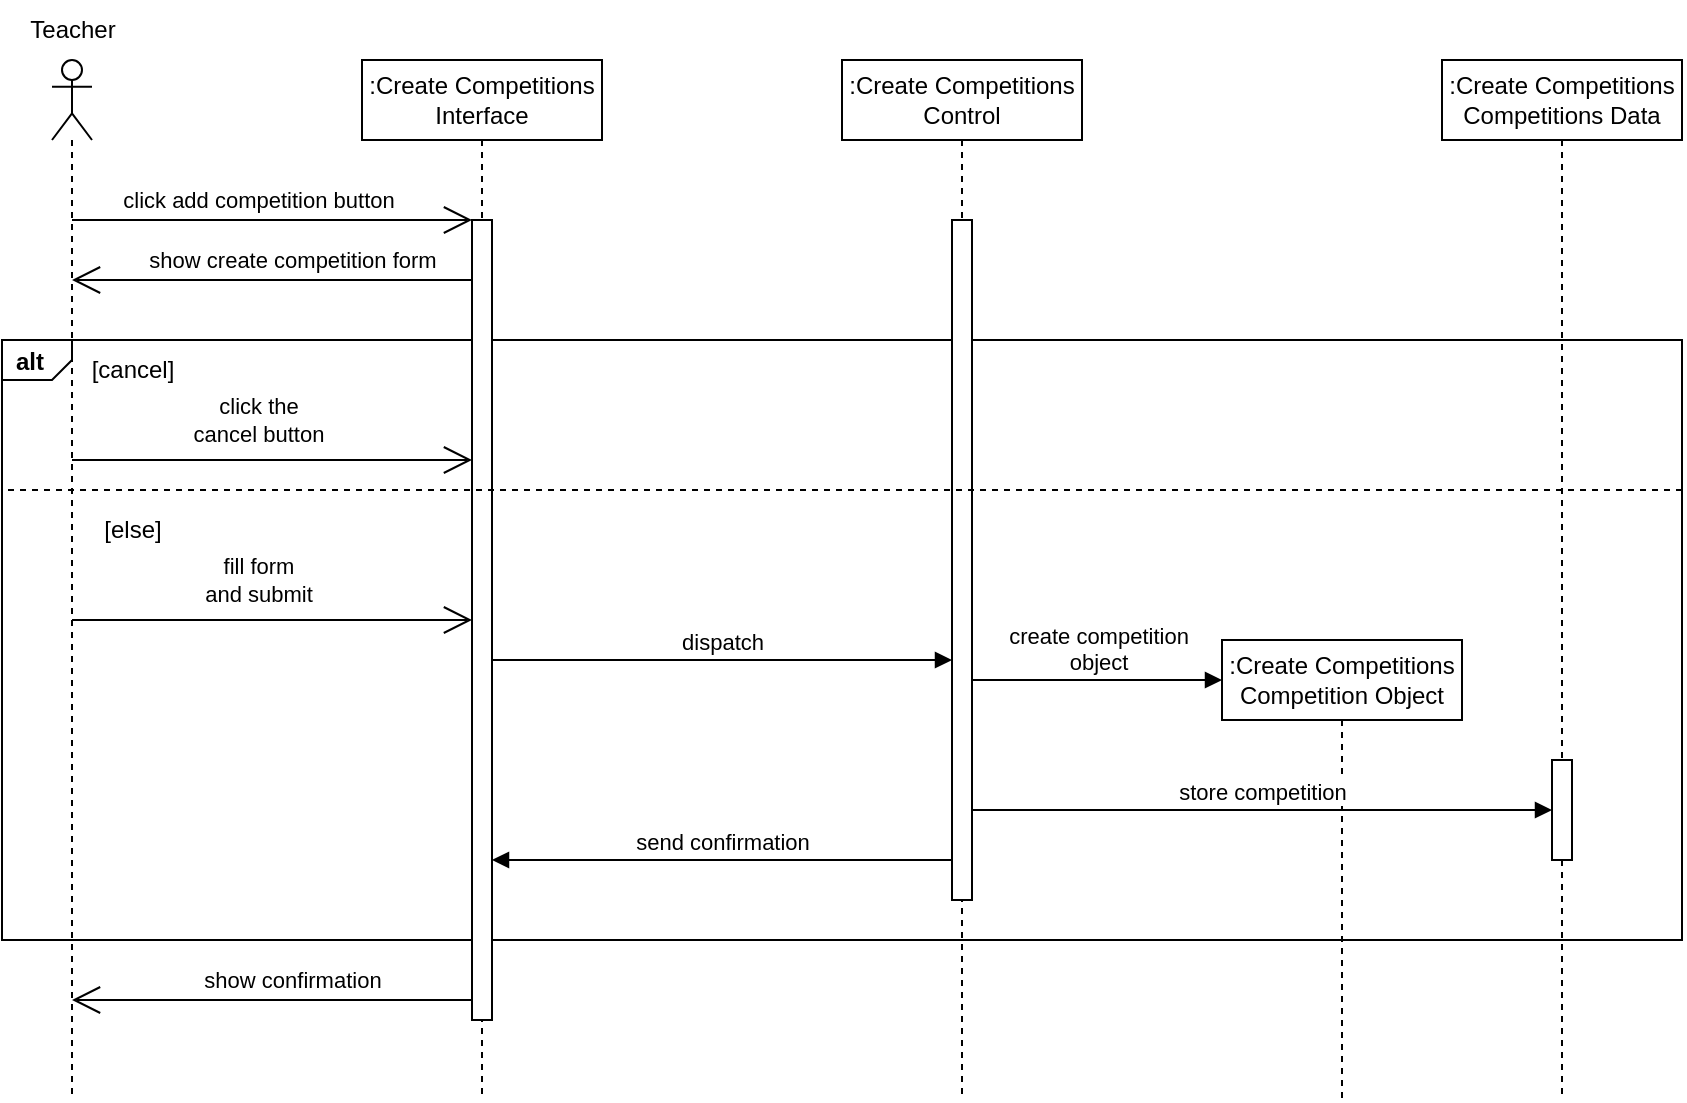 <mxfile version="21.3.6" type="device">
  <diagram name="Page-1" id="2YBvvXClWsGukQMizWep">
    <mxGraphModel dx="1434" dy="723" grid="1" gridSize="10" guides="1" tooltips="1" connect="1" arrows="1" fold="1" page="1" pageScale="1" pageWidth="850" pageHeight="1100" math="0" shadow="0">
      <root>
        <mxCell id="0" />
        <mxCell id="1" parent="0" />
        <mxCell id="g9O97CPDl2Z00j3GUNB3-16" value="alt" style="strokeColor=inherit;fillColor=inherit;gradientColor=inherit;html=1;shape=mxgraph.sysml.package;labelX=35;fontStyle=1;align=left;verticalAlign=top;spacingLeft=5;spacingTop=-3;" parent="1" vertex="1">
          <mxGeometry y="180" width="840" height="300" as="geometry" />
        </mxCell>
        <mxCell id="aM9ryv3xv72pqoxQDRHE-1" value="&lt;div&gt;:Create Competitions&lt;/div&gt;&lt;div&gt;Control&lt;br&gt;&lt;/div&gt;" style="shape=umlLifeline;perimeter=lifelinePerimeter;whiteSpace=wrap;html=1;container=0;dropTarget=0;collapsible=0;recursiveResize=0;outlineConnect=0;portConstraint=eastwest;newEdgeStyle={&quot;edgeStyle&quot;:&quot;elbowEdgeStyle&quot;,&quot;elbow&quot;:&quot;vertical&quot;,&quot;curved&quot;:0,&quot;rounded&quot;:0};" parent="1" vertex="1">
          <mxGeometry x="420" y="40" width="120" height="520" as="geometry" />
        </mxCell>
        <mxCell id="aM9ryv3xv72pqoxQDRHE-2" value="" style="html=1;points=[];perimeter=orthogonalPerimeter;outlineConnect=0;targetShapes=umlLifeline;portConstraint=eastwest;newEdgeStyle={&quot;edgeStyle&quot;:&quot;elbowEdgeStyle&quot;,&quot;elbow&quot;:&quot;vertical&quot;,&quot;curved&quot;:0,&quot;rounded&quot;:0};" parent="aM9ryv3xv72pqoxQDRHE-1" vertex="1">
          <mxGeometry x="55" y="80" width="10" height="340" as="geometry" />
        </mxCell>
        <mxCell id="aM9ryv3xv72pqoxQDRHE-5" value="&lt;div&gt;:Create Competitions&lt;/div&gt;&lt;div&gt;Competitions Data&lt;br&gt;&lt;/div&gt;" style="shape=umlLifeline;perimeter=lifelinePerimeter;whiteSpace=wrap;html=1;container=0;dropTarget=0;collapsible=0;recursiveResize=0;outlineConnect=0;portConstraint=eastwest;newEdgeStyle={&quot;edgeStyle&quot;:&quot;elbowEdgeStyle&quot;,&quot;elbow&quot;:&quot;vertical&quot;,&quot;curved&quot;:0,&quot;rounded&quot;:0};" parent="1" vertex="1">
          <mxGeometry x="720" y="40" width="120" height="520" as="geometry" />
        </mxCell>
        <mxCell id="aM9ryv3xv72pqoxQDRHE-6" value="" style="html=1;points=[];perimeter=orthogonalPerimeter;outlineConnect=0;targetShapes=umlLifeline;portConstraint=eastwest;newEdgeStyle={&quot;edgeStyle&quot;:&quot;elbowEdgeStyle&quot;,&quot;elbow&quot;:&quot;vertical&quot;,&quot;curved&quot;:0,&quot;rounded&quot;:0};" parent="aM9ryv3xv72pqoxQDRHE-5" vertex="1">
          <mxGeometry x="55" y="350" width="10" height="50" as="geometry" />
        </mxCell>
        <mxCell id="g9O97CPDl2Z00j3GUNB3-1" value="" style="shape=umlLifeline;perimeter=lifelinePerimeter;whiteSpace=wrap;html=1;container=1;dropTarget=0;collapsible=0;recursiveResize=0;outlineConnect=0;portConstraint=eastwest;newEdgeStyle={&quot;edgeStyle&quot;:&quot;elbowEdgeStyle&quot;,&quot;elbow&quot;:&quot;vertical&quot;,&quot;curved&quot;:0,&quot;rounded&quot;:0};participant=umlActor;" parent="1" vertex="1">
          <mxGeometry x="25" y="40" width="20" height="520" as="geometry" />
        </mxCell>
        <mxCell id="g9O97CPDl2Z00j3GUNB3-2" value="&lt;div&gt;:Create Competitions&lt;/div&gt;&lt;div&gt;Interface&lt;br&gt;&lt;/div&gt;" style="shape=umlLifeline;perimeter=lifelinePerimeter;whiteSpace=wrap;html=1;container=1;dropTarget=0;collapsible=0;recursiveResize=0;outlineConnect=0;portConstraint=eastwest;newEdgeStyle={&quot;edgeStyle&quot;:&quot;elbowEdgeStyle&quot;,&quot;elbow&quot;:&quot;vertical&quot;,&quot;curved&quot;:0,&quot;rounded&quot;:0};" parent="1" vertex="1">
          <mxGeometry x="180" y="40" width="120" height="520" as="geometry" />
        </mxCell>
        <mxCell id="g9O97CPDl2Z00j3GUNB3-3" value="" style="html=1;points=[];perimeter=orthogonalPerimeter;outlineConnect=0;targetShapes=umlLifeline;portConstraint=eastwest;newEdgeStyle={&quot;edgeStyle&quot;:&quot;elbowEdgeStyle&quot;,&quot;elbow&quot;:&quot;vertical&quot;,&quot;curved&quot;:0,&quot;rounded&quot;:0};" parent="g9O97CPDl2Z00j3GUNB3-2" vertex="1">
          <mxGeometry x="55" y="80" width="10" height="400" as="geometry" />
        </mxCell>
        <mxCell id="g9O97CPDl2Z00j3GUNB3-5" value="&lt;div&gt;Teacher&lt;/div&gt;" style="text;html=1;align=center;verticalAlign=middle;resizable=0;points=[];autosize=1;strokeColor=none;fillColor=none;" parent="1" vertex="1">
          <mxGeometry y="10" width="70" height="30" as="geometry" />
        </mxCell>
        <mxCell id="g9O97CPDl2Z00j3GUNB3-8" value="" style="endArrow=open;endFill=1;endSize=12;html=1;elbow=vertical;edgeStyle=elbowEdgeStyle;curved=0;rounded=0;" parent="1" source="g9O97CPDl2Z00j3GUNB3-1" target="g9O97CPDl2Z00j3GUNB3-3" edge="1">
          <mxGeometry width="160" relative="1" as="geometry">
            <mxPoint x="50" y="120" as="sourcePoint" />
            <mxPoint x="210" y="120" as="targetPoint" />
            <Array as="points">
              <mxPoint x="140" y="120" />
            </Array>
          </mxGeometry>
        </mxCell>
        <mxCell id="g9O97CPDl2Z00j3GUNB3-9" value="click add competition button" style="edgeLabel;html=1;align=center;verticalAlign=middle;resizable=0;points=[];" parent="g9O97CPDl2Z00j3GUNB3-8" vertex="1" connectable="0">
          <mxGeometry x="-0.087" relative="1" as="geometry">
            <mxPoint x="1" y="-10" as="offset" />
          </mxGeometry>
        </mxCell>
        <mxCell id="g9O97CPDl2Z00j3GUNB3-10" value="" style="endArrow=open;endFill=1;endSize=12;html=1;elbow=vertical;edgeStyle=elbowEdgeStyle;curved=0;rounded=0;" parent="1" source="g9O97CPDl2Z00j3GUNB3-3" target="g9O97CPDl2Z00j3GUNB3-1" edge="1">
          <mxGeometry width="160" relative="1" as="geometry">
            <mxPoint x="240" y="150" as="sourcePoint" />
            <mxPoint x="40" y="150" as="targetPoint" />
            <Array as="points">
              <mxPoint x="145" y="150" />
            </Array>
          </mxGeometry>
        </mxCell>
        <mxCell id="g9O97CPDl2Z00j3GUNB3-11" value="show create competition form" style="edgeLabel;html=1;align=center;verticalAlign=middle;resizable=0;points=[];" parent="g9O97CPDl2Z00j3GUNB3-10" vertex="1" connectable="0">
          <mxGeometry x="-0.087" relative="1" as="geometry">
            <mxPoint x="1" y="-10" as="offset" />
          </mxGeometry>
        </mxCell>
        <mxCell id="g9O97CPDl2Z00j3GUNB3-20" value="" style="strokeColor=inherit;fillColor=inherit;gradientColor=inherit;endArrow=none;html=1;edgeStyle=none;dashed=1;rounded=0;entryX=0;entryY=0.25;entryDx=0;entryDy=0;entryPerimeter=0;exitX=1;exitY=0.25;exitDx=0;exitDy=0;exitPerimeter=0;" parent="1" source="g9O97CPDl2Z00j3GUNB3-16" target="g9O97CPDl2Z00j3GUNB3-16" edge="1">
          <mxGeometry relative="1" as="geometry">
            <mxPoint x="150" y="599.5" as="targetPoint" />
            <mxPoint x="350" y="599.5" as="sourcePoint" />
          </mxGeometry>
        </mxCell>
        <mxCell id="g9O97CPDl2Z00j3GUNB3-26" value="" style="endArrow=open;endFill=1;endSize=12;html=1;elbow=vertical;edgeStyle=elbowEdgeStyle;curved=0;rounded=0;" parent="1" source="g9O97CPDl2Z00j3GUNB3-1" target="g9O97CPDl2Z00j3GUNB3-3" edge="1">
          <mxGeometry width="160" relative="1" as="geometry">
            <mxPoint x="40" y="220" as="sourcePoint" />
            <mxPoint x="240" y="220" as="targetPoint" />
            <Array as="points">
              <mxPoint x="140" y="320" />
            </Array>
          </mxGeometry>
        </mxCell>
        <mxCell id="g9O97CPDl2Z00j3GUNB3-27" value="&lt;div&gt;fill form&lt;/div&gt;&lt;div&gt;and submit&lt;/div&gt;" style="edgeLabel;html=1;align=center;verticalAlign=middle;resizable=0;points=[];" parent="g9O97CPDl2Z00j3GUNB3-26" vertex="1" connectable="0">
          <mxGeometry x="-0.087" relative="1" as="geometry">
            <mxPoint x="1" y="-20" as="offset" />
          </mxGeometry>
        </mxCell>
        <mxCell id="g9O97CPDl2Z00j3GUNB3-29" value="" style="endArrow=open;endFill=1;endSize=12;html=1;elbow=vertical;edgeStyle=elbowEdgeStyle;curved=0;rounded=0;" parent="1" source="g9O97CPDl2Z00j3GUNB3-1" target="g9O97CPDl2Z00j3GUNB3-3" edge="1">
          <mxGeometry width="160" relative="1" as="geometry">
            <mxPoint x="45" y="240" as="sourcePoint" />
            <mxPoint x="245" y="240" as="targetPoint" />
            <Array as="points">
              <mxPoint x="150" y="240" />
            </Array>
          </mxGeometry>
        </mxCell>
        <mxCell id="g9O97CPDl2Z00j3GUNB3-30" value="&lt;div&gt;click the&lt;/div&gt;&lt;div&gt;cancel button&lt;/div&gt;" style="edgeLabel;html=1;align=center;verticalAlign=middle;resizable=0;points=[];" parent="g9O97CPDl2Z00j3GUNB3-29" vertex="1" connectable="0">
          <mxGeometry x="-0.087" relative="1" as="geometry">
            <mxPoint x="1" y="-20" as="offset" />
          </mxGeometry>
        </mxCell>
        <mxCell id="g9O97CPDl2Z00j3GUNB3-32" value="" style="endArrow=open;endFill=1;endSize=12;html=1;elbow=vertical;edgeStyle=elbowEdgeStyle;curved=0;rounded=0;" parent="1" source="g9O97CPDl2Z00j3GUNB3-3" target="g9O97CPDl2Z00j3GUNB3-1" edge="1">
          <mxGeometry width="160" relative="1" as="geometry">
            <mxPoint x="245" y="510" as="sourcePoint" />
            <mxPoint x="45" y="510" as="targetPoint" />
            <Array as="points">
              <mxPoint x="155" y="510" />
            </Array>
          </mxGeometry>
        </mxCell>
        <mxCell id="g9O97CPDl2Z00j3GUNB3-33" value="show confirmation" style="edgeLabel;html=1;align=center;verticalAlign=middle;resizable=0;points=[];" parent="g9O97CPDl2Z00j3GUNB3-32" vertex="1" connectable="0">
          <mxGeometry x="-0.087" relative="1" as="geometry">
            <mxPoint x="1" y="-10" as="offset" />
          </mxGeometry>
        </mxCell>
        <mxCell id="g9O97CPDl2Z00j3GUNB3-34" value="dispatch" style="html=1;verticalAlign=bottom;endArrow=block;edgeStyle=elbowEdgeStyle;elbow=vertical;curved=0;rounded=0;" parent="1" source="g9O97CPDl2Z00j3GUNB3-3" target="aM9ryv3xv72pqoxQDRHE-2" edge="1">
          <mxGeometry width="80" relative="1" as="geometry">
            <mxPoint x="290" y="330" as="sourcePoint" />
            <mxPoint x="370" y="330" as="targetPoint" />
            <Array as="points">
              <mxPoint x="370" y="340" />
            </Array>
          </mxGeometry>
        </mxCell>
        <mxCell id="g9O97CPDl2Z00j3GUNB3-35" value="&lt;div&gt;:Create Competitions&lt;/div&gt;&lt;div&gt;Competition Object&lt;br&gt;&lt;/div&gt;" style="shape=umlLifeline;perimeter=lifelinePerimeter;whiteSpace=wrap;html=1;container=1;dropTarget=0;collapsible=0;recursiveResize=0;outlineConnect=0;portConstraint=eastwest;newEdgeStyle={&quot;edgeStyle&quot;:&quot;elbowEdgeStyle&quot;,&quot;elbow&quot;:&quot;vertical&quot;,&quot;curved&quot;:0,&quot;rounded&quot;:0};" parent="1" vertex="1">
          <mxGeometry x="610" y="330" width="120" height="230" as="geometry" />
        </mxCell>
        <mxCell id="g9O97CPDl2Z00j3GUNB3-36" value="&lt;div&gt;create competition&lt;/div&gt;&lt;div&gt;object&lt;/div&gt;" style="html=1;verticalAlign=bottom;endArrow=block;edgeStyle=elbowEdgeStyle;elbow=vertical;curved=0;rounded=0;" parent="1" source="aM9ryv3xv72pqoxQDRHE-2" edge="1">
          <mxGeometry width="80" relative="1" as="geometry">
            <mxPoint x="490" y="350" as="sourcePoint" />
            <mxPoint x="610" y="350" as="targetPoint" />
          </mxGeometry>
        </mxCell>
        <mxCell id="g9O97CPDl2Z00j3GUNB3-37" value="store competition" style="html=1;verticalAlign=bottom;endArrow=block;edgeStyle=elbowEdgeStyle;elbow=vertical;curved=0;rounded=0;" parent="1" source="aM9ryv3xv72pqoxQDRHE-2" target="aM9ryv3xv72pqoxQDRHE-6" edge="1">
          <mxGeometry width="80" relative="1" as="geometry">
            <mxPoint x="570" y="420" as="sourcePoint" />
            <mxPoint x="650" y="420" as="targetPoint" />
          </mxGeometry>
        </mxCell>
        <mxCell id="g9O97CPDl2Z00j3GUNB3-38" value="send confirmation" style="html=1;verticalAlign=bottom;endArrow=block;edgeStyle=elbowEdgeStyle;elbow=vertical;curved=0;rounded=0;" parent="1" source="aM9ryv3xv72pqoxQDRHE-2" target="g9O97CPDl2Z00j3GUNB3-3" edge="1">
          <mxGeometry width="80" relative="1" as="geometry">
            <mxPoint x="400" y="400" as="sourcePoint" />
            <mxPoint x="320" y="400" as="targetPoint" />
            <Array as="points">
              <mxPoint x="370" y="440" />
            </Array>
          </mxGeometry>
        </mxCell>
        <mxCell id="EcSvHZDAWxPQ9ze3axnZ-1" value="[cancel]" style="text;html=1;align=center;verticalAlign=middle;resizable=0;points=[];autosize=1;strokeColor=none;fillColor=none;" vertex="1" parent="1">
          <mxGeometry x="35" y="180" width="60" height="30" as="geometry" />
        </mxCell>
        <mxCell id="EcSvHZDAWxPQ9ze3axnZ-2" value="[else]" style="text;html=1;align=center;verticalAlign=middle;resizable=0;points=[];autosize=1;strokeColor=none;fillColor=none;" vertex="1" parent="1">
          <mxGeometry x="40" y="260" width="50" height="30" as="geometry" />
        </mxCell>
      </root>
    </mxGraphModel>
  </diagram>
</mxfile>
